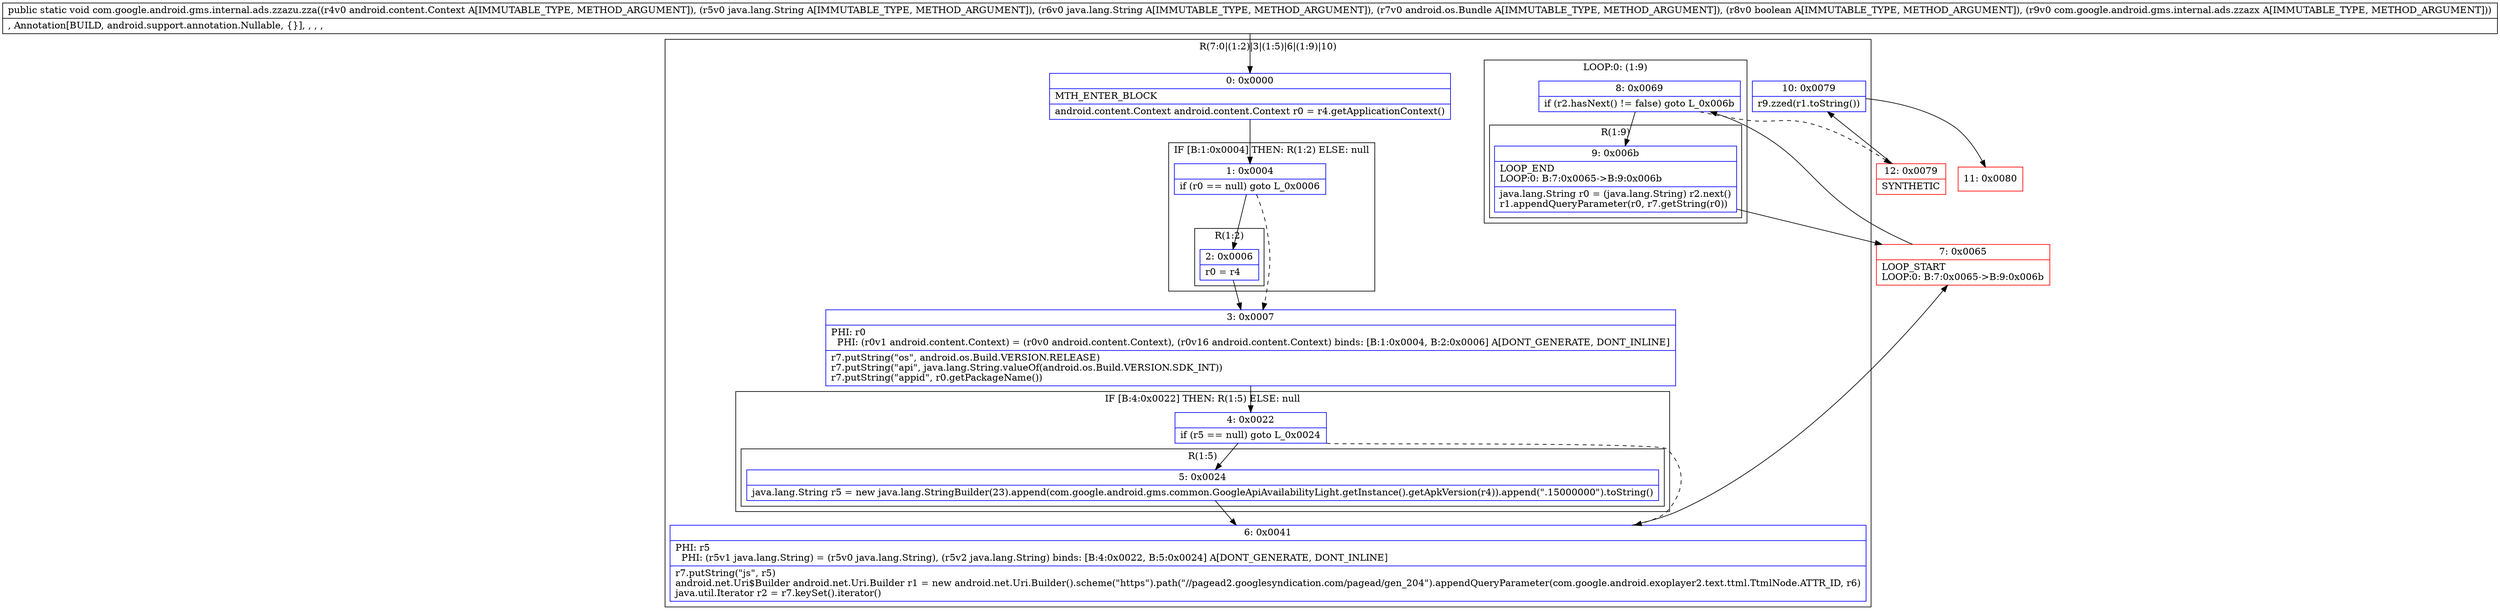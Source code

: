 digraph "CFG forcom.google.android.gms.internal.ads.zzazu.zza(Landroid\/content\/Context;Ljava\/lang\/String;Ljava\/lang\/String;Landroid\/os\/Bundle;ZLcom\/google\/android\/gms\/internal\/ads\/zzazx;)V" {
subgraph cluster_Region_212408843 {
label = "R(7:0|(1:2)|3|(1:5)|6|(1:9)|10)";
node [shape=record,color=blue];
Node_0 [shape=record,label="{0\:\ 0x0000|MTH_ENTER_BLOCK\l|android.content.Context android.content.Context r0 = r4.getApplicationContext()\l}"];
subgraph cluster_IfRegion_1775753419 {
label = "IF [B:1:0x0004] THEN: R(1:2) ELSE: null";
node [shape=record,color=blue];
Node_1 [shape=record,label="{1\:\ 0x0004|if (r0 == null) goto L_0x0006\l}"];
subgraph cluster_Region_2139222078 {
label = "R(1:2)";
node [shape=record,color=blue];
Node_2 [shape=record,label="{2\:\ 0x0006|r0 = r4\l}"];
}
}
Node_3 [shape=record,label="{3\:\ 0x0007|PHI: r0 \l  PHI: (r0v1 android.content.Context) = (r0v0 android.content.Context), (r0v16 android.content.Context) binds: [B:1:0x0004, B:2:0x0006] A[DONT_GENERATE, DONT_INLINE]\l|r7.putString(\"os\", android.os.Build.VERSION.RELEASE)\lr7.putString(\"api\", java.lang.String.valueOf(android.os.Build.VERSION.SDK_INT))\lr7.putString(\"appid\", r0.getPackageName())\l}"];
subgraph cluster_IfRegion_1203743314 {
label = "IF [B:4:0x0022] THEN: R(1:5) ELSE: null";
node [shape=record,color=blue];
Node_4 [shape=record,label="{4\:\ 0x0022|if (r5 == null) goto L_0x0024\l}"];
subgraph cluster_Region_1333359968 {
label = "R(1:5)";
node [shape=record,color=blue];
Node_5 [shape=record,label="{5\:\ 0x0024|java.lang.String r5 = new java.lang.StringBuilder(23).append(com.google.android.gms.common.GoogleApiAvailabilityLight.getInstance().getApkVersion(r4)).append(\".15000000\").toString()\l}"];
}
}
Node_6 [shape=record,label="{6\:\ 0x0041|PHI: r5 \l  PHI: (r5v1 java.lang.String) = (r5v0 java.lang.String), (r5v2 java.lang.String) binds: [B:4:0x0022, B:5:0x0024] A[DONT_GENERATE, DONT_INLINE]\l|r7.putString(\"js\", r5)\landroid.net.Uri$Builder android.net.Uri.Builder r1 = new android.net.Uri.Builder().scheme(\"https\").path(\"\/\/pagead2.googlesyndication.com\/pagead\/gen_204\").appendQueryParameter(com.google.android.exoplayer2.text.ttml.TtmlNode.ATTR_ID, r6)\ljava.util.Iterator r2 = r7.keySet().iterator()\l}"];
subgraph cluster_LoopRegion_684186770 {
label = "LOOP:0: (1:9)";
node [shape=record,color=blue];
Node_8 [shape=record,label="{8\:\ 0x0069|if (r2.hasNext() != false) goto L_0x006b\l}"];
subgraph cluster_Region_259650199 {
label = "R(1:9)";
node [shape=record,color=blue];
Node_9 [shape=record,label="{9\:\ 0x006b|LOOP_END\lLOOP:0: B:7:0x0065\-\>B:9:0x006b\l|java.lang.String r0 = (java.lang.String) r2.next()\lr1.appendQueryParameter(r0, r7.getString(r0))\l}"];
}
}
Node_10 [shape=record,label="{10\:\ 0x0079|r9.zzed(r1.toString())\l}"];
}
Node_7 [shape=record,color=red,label="{7\:\ 0x0065|LOOP_START\lLOOP:0: B:7:0x0065\-\>B:9:0x006b\l}"];
Node_11 [shape=record,color=red,label="{11\:\ 0x0080}"];
Node_12 [shape=record,color=red,label="{12\:\ 0x0079|SYNTHETIC\l}"];
MethodNode[shape=record,label="{public static void com.google.android.gms.internal.ads.zzazu.zza((r4v0 android.content.Context A[IMMUTABLE_TYPE, METHOD_ARGUMENT]), (r5v0 java.lang.String A[IMMUTABLE_TYPE, METHOD_ARGUMENT]), (r6v0 java.lang.String A[IMMUTABLE_TYPE, METHOD_ARGUMENT]), (r7v0 android.os.Bundle A[IMMUTABLE_TYPE, METHOD_ARGUMENT]), (r8v0 boolean A[IMMUTABLE_TYPE, METHOD_ARGUMENT]), (r9v0 com.google.android.gms.internal.ads.zzazx A[IMMUTABLE_TYPE, METHOD_ARGUMENT]))  | , Annotation[BUILD, android.support.annotation.Nullable, \{\}], , , , \l}"];
MethodNode -> Node_0;
Node_0 -> Node_1;
Node_1 -> Node_2;
Node_1 -> Node_3[style=dashed];
Node_2 -> Node_3;
Node_3 -> Node_4;
Node_4 -> Node_5;
Node_4 -> Node_6[style=dashed];
Node_5 -> Node_6;
Node_6 -> Node_7;
Node_8 -> Node_9;
Node_8 -> Node_12[style=dashed];
Node_9 -> Node_7;
Node_10 -> Node_11;
Node_7 -> Node_8;
Node_12 -> Node_10;
}

